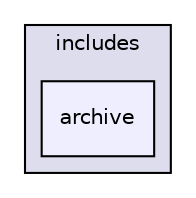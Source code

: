 digraph "source/includes/archive" {
  compound=true
  node [ fontsize="10", fontname="Helvetica"];
  edge [ labelfontsize="10", labelfontname="Helvetica"];
  subgraph clusterdir_c9f89f587e7e777be723ee48a3df5844 {
    graph [ bgcolor="#ddddee", pencolor="black", label="includes" fontname="Helvetica", fontsize="10", URL="dir_c9f89f587e7e777be723ee48a3df5844.html"]
  dir_3738d3efc53ce83ca1d8380c3fd0e838 [shape=box, label="archive", style="filled", fillcolor="#eeeeff", pencolor="black", URL="dir_3738d3efc53ce83ca1d8380c3fd0e838.html"];
  }
}

